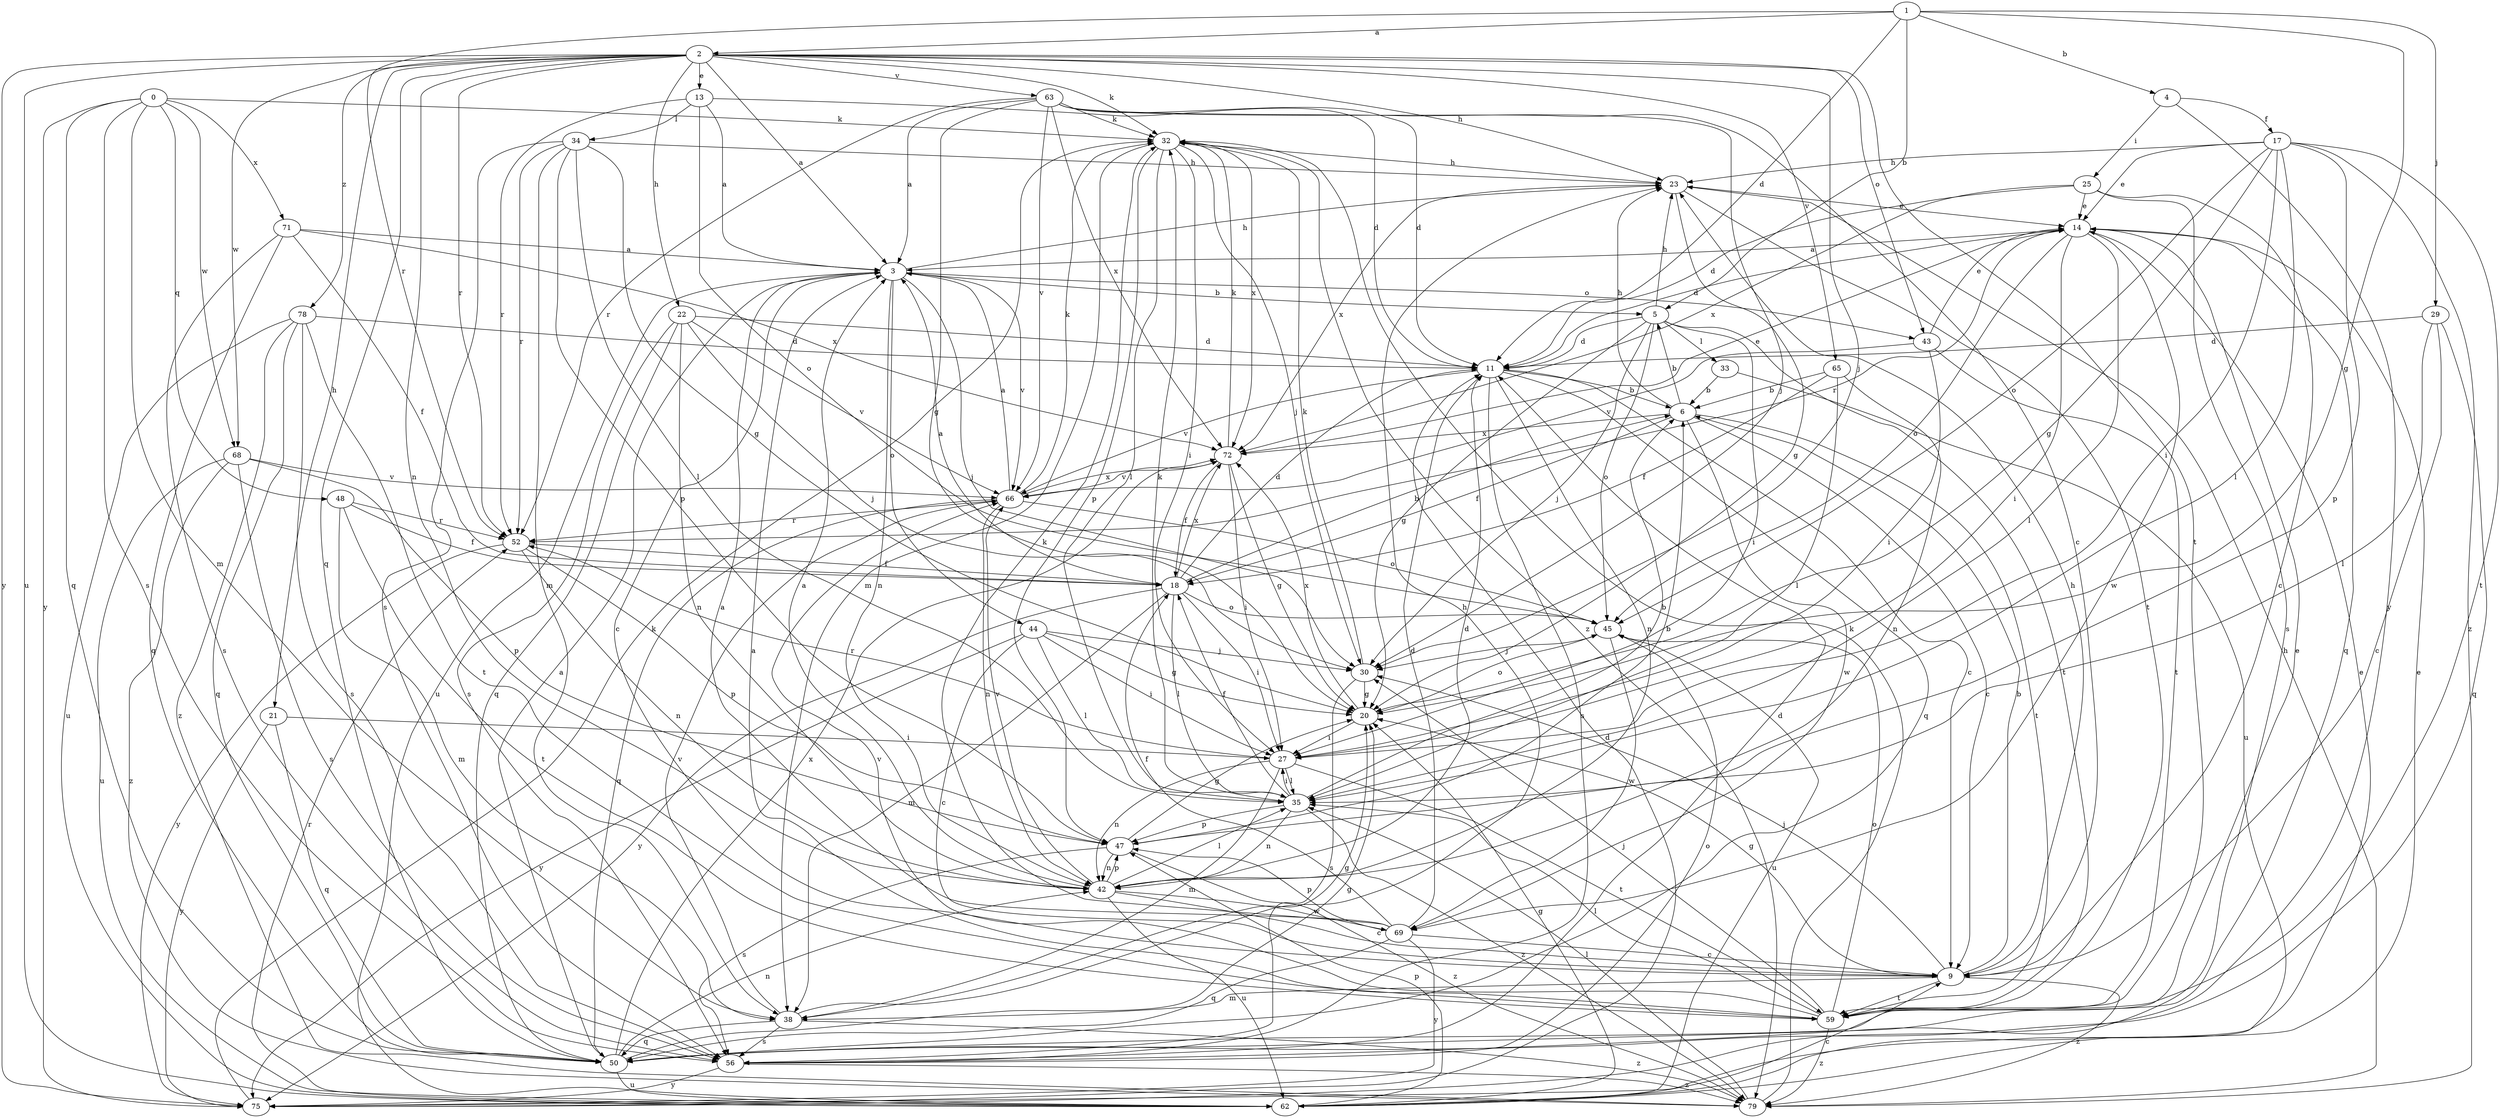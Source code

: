 strict digraph  {
0;
1;
2;
3;
4;
5;
6;
9;
11;
13;
14;
17;
18;
20;
21;
22;
23;
25;
27;
29;
30;
32;
33;
34;
35;
38;
42;
43;
44;
45;
47;
48;
50;
52;
56;
59;
62;
63;
65;
66;
68;
69;
71;
72;
75;
78;
79;
0 -> 32  [label=k];
0 -> 38  [label=m];
0 -> 48  [label=q];
0 -> 50  [label=q];
0 -> 56  [label=s];
0 -> 68  [label=w];
0 -> 71  [label=x];
0 -> 75  [label=y];
1 -> 2  [label=a];
1 -> 4  [label=b];
1 -> 5  [label=b];
1 -> 11  [label=d];
1 -> 20  [label=g];
1 -> 29  [label=j];
1 -> 52  [label=r];
2 -> 3  [label=a];
2 -> 13  [label=e];
2 -> 21  [label=h];
2 -> 22  [label=h];
2 -> 23  [label=h];
2 -> 30  [label=j];
2 -> 32  [label=k];
2 -> 42  [label=n];
2 -> 43  [label=o];
2 -> 50  [label=q];
2 -> 52  [label=r];
2 -> 59  [label=t];
2 -> 62  [label=u];
2 -> 63  [label=v];
2 -> 65  [label=v];
2 -> 68  [label=w];
2 -> 75  [label=y];
2 -> 78  [label=z];
3 -> 5  [label=b];
3 -> 9  [label=c];
3 -> 23  [label=h];
3 -> 30  [label=j];
3 -> 42  [label=n];
3 -> 43  [label=o];
3 -> 44  [label=o];
3 -> 62  [label=u];
3 -> 66  [label=v];
4 -> 17  [label=f];
4 -> 25  [label=i];
4 -> 75  [label=y];
5 -> 11  [label=d];
5 -> 20  [label=g];
5 -> 23  [label=h];
5 -> 27  [label=i];
5 -> 30  [label=j];
5 -> 33  [label=l];
5 -> 45  [label=o];
5 -> 59  [label=t];
6 -> 5  [label=b];
6 -> 9  [label=c];
6 -> 18  [label=f];
6 -> 23  [label=h];
6 -> 59  [label=t];
6 -> 69  [label=w];
6 -> 72  [label=x];
9 -> 6  [label=b];
9 -> 20  [label=g];
9 -> 23  [label=h];
9 -> 30  [label=j];
9 -> 38  [label=m];
9 -> 59  [label=t];
9 -> 79  [label=z];
11 -> 6  [label=b];
11 -> 9  [label=c];
11 -> 42  [label=n];
11 -> 50  [label=q];
11 -> 56  [label=s];
11 -> 66  [label=v];
13 -> 3  [label=a];
13 -> 11  [label=d];
13 -> 34  [label=l];
13 -> 45  [label=o];
13 -> 52  [label=r];
14 -> 3  [label=a];
14 -> 11  [label=d];
14 -> 27  [label=i];
14 -> 35  [label=l];
14 -> 45  [label=o];
14 -> 50  [label=q];
14 -> 52  [label=r];
14 -> 69  [label=w];
17 -> 14  [label=e];
17 -> 20  [label=g];
17 -> 23  [label=h];
17 -> 27  [label=i];
17 -> 35  [label=l];
17 -> 45  [label=o];
17 -> 47  [label=p];
17 -> 59  [label=t];
17 -> 79  [label=z];
18 -> 3  [label=a];
18 -> 6  [label=b];
18 -> 11  [label=d];
18 -> 27  [label=i];
18 -> 35  [label=l];
18 -> 38  [label=m];
18 -> 45  [label=o];
18 -> 72  [label=x];
18 -> 75  [label=y];
20 -> 27  [label=i];
20 -> 45  [label=o];
20 -> 72  [label=x];
21 -> 27  [label=i];
21 -> 50  [label=q];
21 -> 75  [label=y];
22 -> 11  [label=d];
22 -> 30  [label=j];
22 -> 42  [label=n];
22 -> 50  [label=q];
22 -> 56  [label=s];
22 -> 66  [label=v];
23 -> 14  [label=e];
23 -> 20  [label=g];
23 -> 59  [label=t];
23 -> 72  [label=x];
25 -> 9  [label=c];
25 -> 11  [label=d];
25 -> 14  [label=e];
25 -> 56  [label=s];
25 -> 72  [label=x];
27 -> 35  [label=l];
27 -> 38  [label=m];
27 -> 42  [label=n];
27 -> 52  [label=r];
27 -> 59  [label=t];
29 -> 9  [label=c];
29 -> 11  [label=d];
29 -> 35  [label=l];
29 -> 50  [label=q];
30 -> 20  [label=g];
30 -> 32  [label=k];
30 -> 56  [label=s];
32 -> 23  [label=h];
32 -> 27  [label=i];
32 -> 30  [label=j];
32 -> 35  [label=l];
32 -> 38  [label=m];
32 -> 47  [label=p];
32 -> 72  [label=x];
32 -> 79  [label=z];
33 -> 6  [label=b];
33 -> 62  [label=u];
34 -> 20  [label=g];
34 -> 23  [label=h];
34 -> 35  [label=l];
34 -> 38  [label=m];
34 -> 47  [label=p];
34 -> 52  [label=r];
34 -> 56  [label=s];
35 -> 6  [label=b];
35 -> 18  [label=f];
35 -> 27  [label=i];
35 -> 32  [label=k];
35 -> 42  [label=n];
35 -> 47  [label=p];
35 -> 79  [label=z];
38 -> 20  [label=g];
38 -> 23  [label=h];
38 -> 50  [label=q];
38 -> 56  [label=s];
38 -> 66  [label=v];
38 -> 79  [label=z];
42 -> 3  [label=a];
42 -> 9  [label=c];
42 -> 11  [label=d];
42 -> 35  [label=l];
42 -> 47  [label=p];
42 -> 62  [label=u];
42 -> 66  [label=v];
42 -> 69  [label=w];
43 -> 14  [label=e];
43 -> 27  [label=i];
43 -> 59  [label=t];
43 -> 66  [label=v];
44 -> 9  [label=c];
44 -> 20  [label=g];
44 -> 27  [label=i];
44 -> 30  [label=j];
44 -> 35  [label=l];
44 -> 75  [label=y];
45 -> 30  [label=j];
45 -> 62  [label=u];
45 -> 69  [label=w];
47 -> 6  [label=b];
47 -> 20  [label=g];
47 -> 42  [label=n];
47 -> 56  [label=s];
47 -> 79  [label=z];
48 -> 18  [label=f];
48 -> 38  [label=m];
48 -> 52  [label=r];
48 -> 59  [label=t];
50 -> 3  [label=a];
50 -> 14  [label=e];
50 -> 20  [label=g];
50 -> 42  [label=n];
50 -> 62  [label=u];
50 -> 72  [label=x];
52 -> 18  [label=f];
52 -> 42  [label=n];
52 -> 47  [label=p];
52 -> 75  [label=y];
56 -> 11  [label=d];
56 -> 45  [label=o];
56 -> 75  [label=y];
56 -> 79  [label=z];
59 -> 3  [label=a];
59 -> 30  [label=j];
59 -> 35  [label=l];
59 -> 45  [label=o];
59 -> 66  [label=v];
59 -> 79  [label=z];
62 -> 9  [label=c];
62 -> 14  [label=e];
62 -> 20  [label=g];
62 -> 47  [label=p];
62 -> 52  [label=r];
63 -> 3  [label=a];
63 -> 9  [label=c];
63 -> 11  [label=d];
63 -> 20  [label=g];
63 -> 30  [label=j];
63 -> 32  [label=k];
63 -> 52  [label=r];
63 -> 66  [label=v];
63 -> 72  [label=x];
65 -> 6  [label=b];
65 -> 18  [label=f];
65 -> 35  [label=l];
65 -> 42  [label=n];
66 -> 3  [label=a];
66 -> 32  [label=k];
66 -> 42  [label=n];
66 -> 45  [label=o];
66 -> 50  [label=q];
66 -> 52  [label=r];
66 -> 72  [label=x];
68 -> 47  [label=p];
68 -> 56  [label=s];
68 -> 62  [label=u];
68 -> 66  [label=v];
68 -> 79  [label=z];
69 -> 3  [label=a];
69 -> 9  [label=c];
69 -> 11  [label=d];
69 -> 18  [label=f];
69 -> 32  [label=k];
69 -> 47  [label=p];
69 -> 50  [label=q];
69 -> 75  [label=y];
71 -> 3  [label=a];
71 -> 18  [label=f];
71 -> 50  [label=q];
71 -> 56  [label=s];
71 -> 72  [label=x];
72 -> 14  [label=e];
72 -> 18  [label=f];
72 -> 20  [label=g];
72 -> 27  [label=i];
72 -> 32  [label=k];
72 -> 66  [label=v];
75 -> 11  [label=d];
75 -> 14  [label=e];
75 -> 32  [label=k];
78 -> 11  [label=d];
78 -> 50  [label=q];
78 -> 56  [label=s];
78 -> 59  [label=t];
78 -> 62  [label=u];
78 -> 79  [label=z];
79 -> 23  [label=h];
79 -> 32  [label=k];
79 -> 35  [label=l];
}
